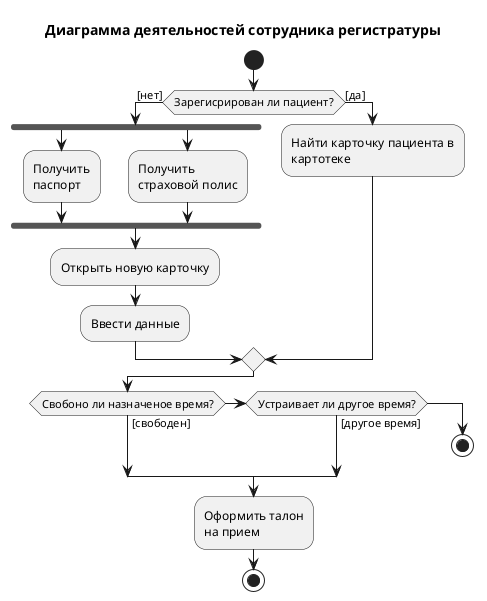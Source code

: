 @startuml
title Диаграмма деятельностей сотрудника регистратуры 
start
if (Зарегисрирован ли пациент?) then ([нет])
fork
:Получить
паспорт;
fork again
:Получить
страховой полис;
end fork
:Открыть новую карточку;
:Ввести данные;
else ([да])
:Найти карточку пациента в
картотеке;
endif

if (Свобоно ли назначеное время?) then ([свободен])
else if (Устраивает ли другое время?) then ([другое время])
else 
stop
endif
:Оформить талон
на прием; 
stop

@enduml